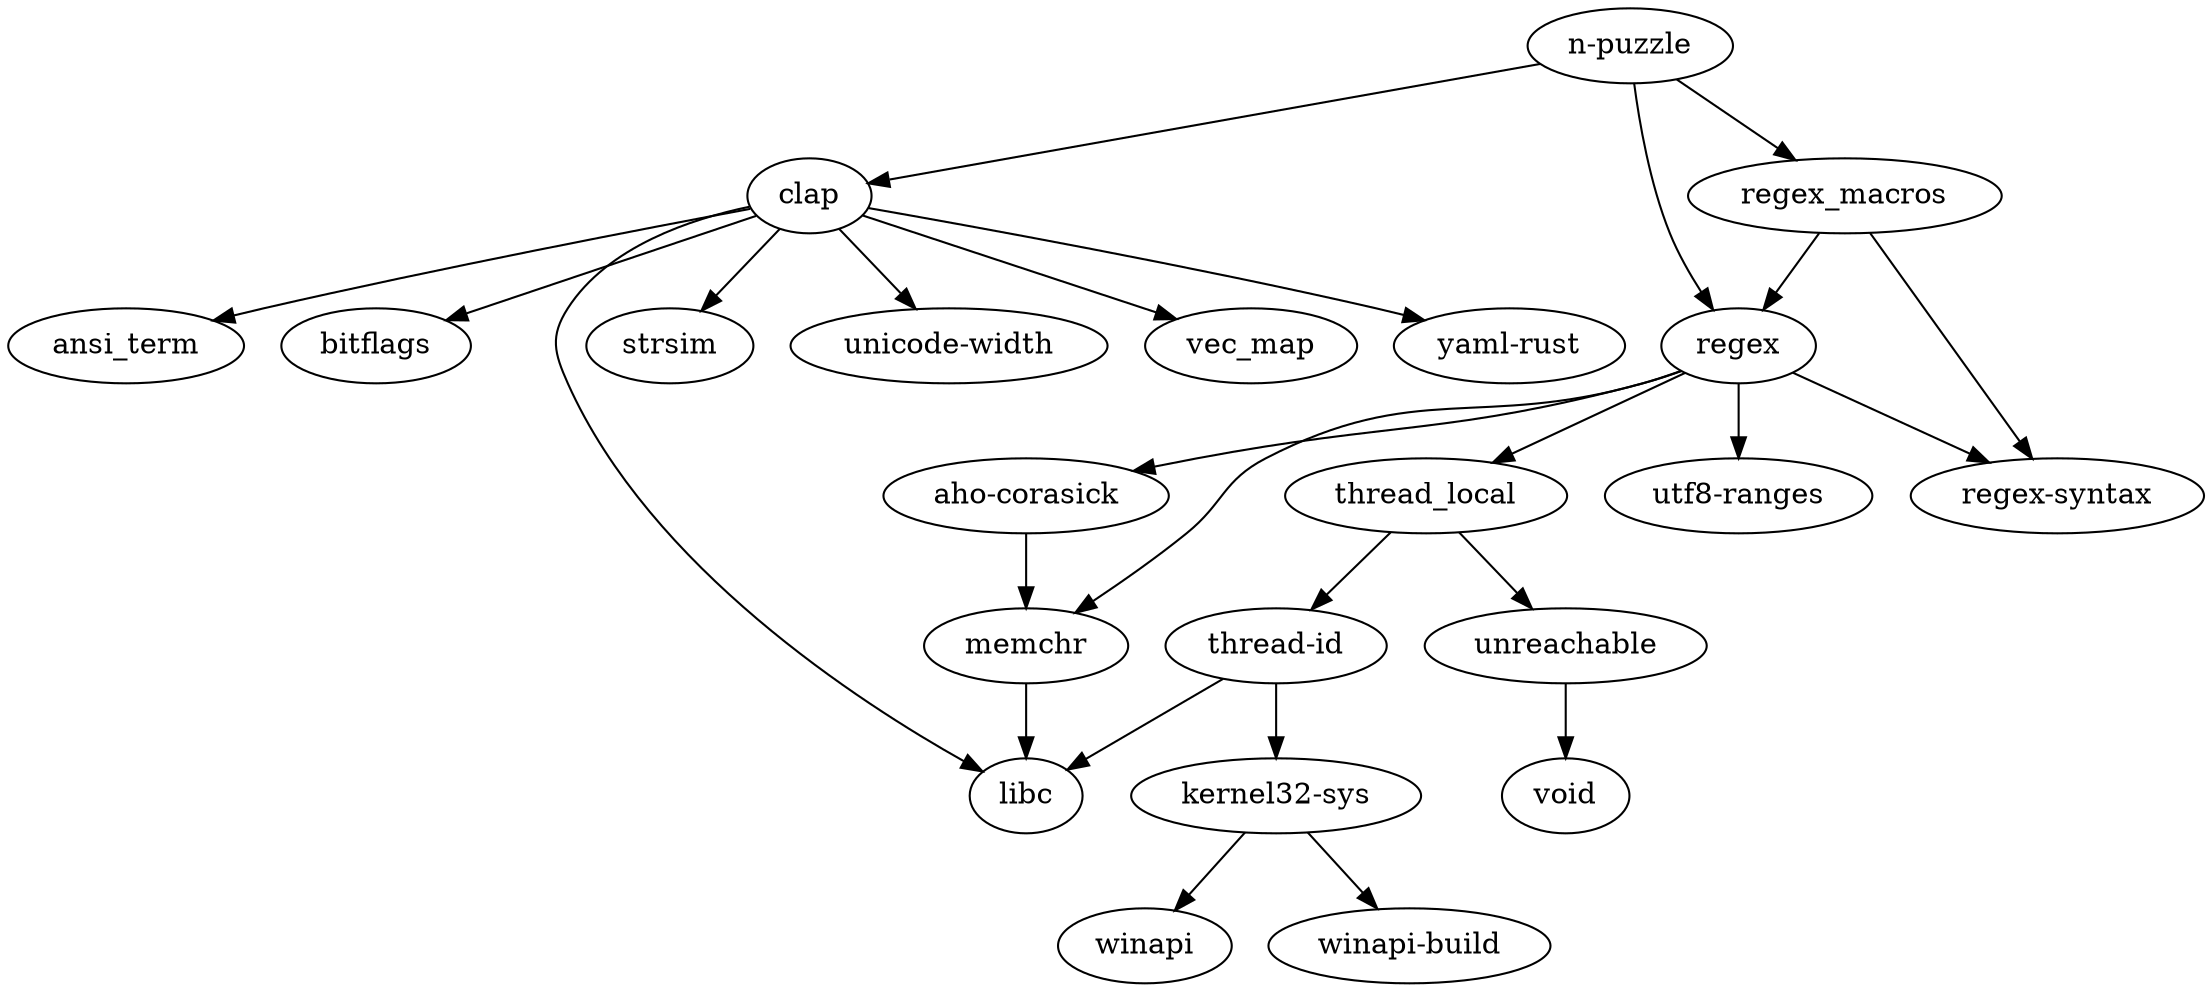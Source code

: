 digraph dependencies {
	N0[label="n-puzzle"];
	N1[label="clap"];
	N2[label="regex"];
	N3[label="regex_macros"];
	N4[label="aho-corasick"];
	N5[label="memchr"];
	N6[label="ansi_term"];
	N7[label="bitflags"];
	N8[label="libc"];
	N9[label="strsim"];
	N10[label="unicode-width"];
	N11[label="vec_map"];
	N12[label="yaml-rust"];
	N13[label="kernel32-sys"];
	N14[label="winapi"];
	N15[label="winapi-build"];
	N16[label="regex-syntax"];
	N17[label="thread_local"];
	N18[label="utf8-ranges"];
	N19[label="thread-id"];
	N20[label="unreachable"];
	N21[label="void"];
	N0 -> N1[label=""];
	N0 -> N2[label=""];
	N0 -> N3[label=""];
	N1 -> N6[label=""];
	N1 -> N7[label=""];
	N1 -> N8[label=""];
	N1 -> N9[label=""];
	N1 -> N10[label=""];
	N1 -> N11[label=""];
	N1 -> N12[label=""];
	N2 -> N4[label=""];
	N2 -> N5[label=""];
	N2 -> N16[label=""];
	N2 -> N17[label=""];
	N2 -> N18[label=""];
	N3 -> N2[label=""];
	N3 -> N16[label=""];
	N4 -> N5[label=""];
	N5 -> N8[label=""];
	N13 -> N14[label=""];
	N13 -> N15[label=""];
	N17 -> N19[label=""];
	N17 -> N20[label=""];
	N19 -> N8[label=""];
	N19 -> N13[label=""];
	N20 -> N21[label=""];
}

